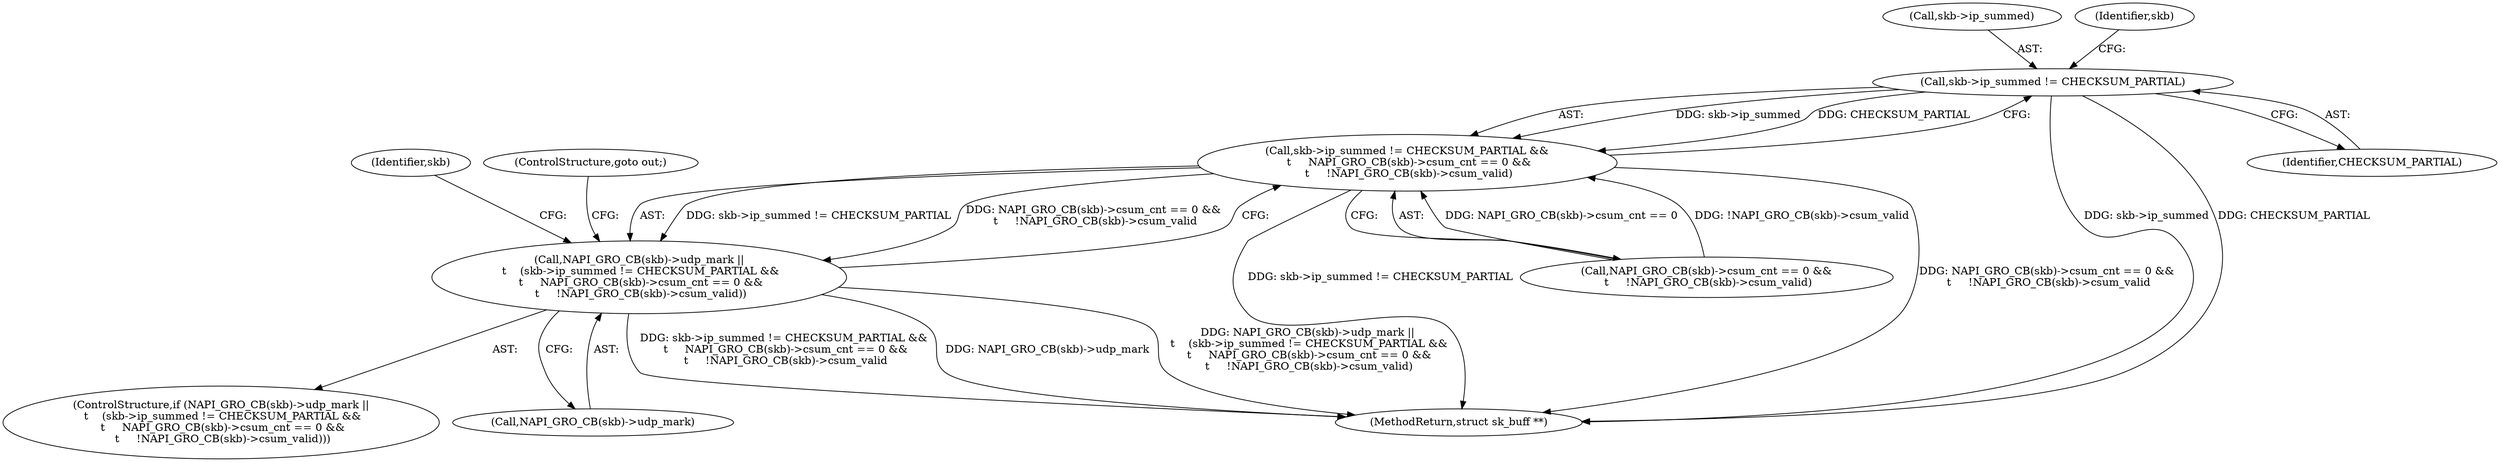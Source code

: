 digraph "0_linux_fac8e0f579695a3ecbc4d3cac369139d7f819971_1@pointer" {
"1000131" [label="(Call,skb->ip_summed != CHECKSUM_PARTIAL)"];
"1000130" [label="(Call,skb->ip_summed != CHECKSUM_PARTIAL &&\n \t     NAPI_GRO_CB(skb)->csum_cnt == 0 &&\n \t     !NAPI_GRO_CB(skb)->csum_valid)"];
"1000125" [label="(Call,NAPI_GRO_CB(skb)->udp_mark ||\n \t    (skb->ip_summed != CHECKSUM_PARTIAL &&\n \t     NAPI_GRO_CB(skb)->csum_cnt == 0 &&\n \t     !NAPI_GRO_CB(skb)->csum_valid))"];
"1000136" [label="(Call,NAPI_GRO_CB(skb)->csum_cnt == 0 &&\n \t     !NAPI_GRO_CB(skb)->csum_valid)"];
"1000131" [label="(Call,skb->ip_summed != CHECKSUM_PARTIAL)"];
"1000130" [label="(Call,skb->ip_summed != CHECKSUM_PARTIAL &&\n \t     NAPI_GRO_CB(skb)->csum_cnt == 0 &&\n \t     !NAPI_GRO_CB(skb)->csum_valid)"];
"1000152" [label="(Identifier,skb)"];
"1000306" [label="(MethodReturn,struct sk_buff **)"];
"1000148" [label="(ControlStructure,goto out;)"];
"1000125" [label="(Call,NAPI_GRO_CB(skb)->udp_mark ||\n \t    (skb->ip_summed != CHECKSUM_PARTIAL &&\n \t     NAPI_GRO_CB(skb)->csum_cnt == 0 &&\n \t     !NAPI_GRO_CB(skb)->csum_valid))"];
"1000124" [label="(ControlStructure,if (NAPI_GRO_CB(skb)->udp_mark ||\n \t    (skb->ip_summed != CHECKSUM_PARTIAL &&\n \t     NAPI_GRO_CB(skb)->csum_cnt == 0 &&\n \t     !NAPI_GRO_CB(skb)->csum_valid)))"];
"1000126" [label="(Call,NAPI_GRO_CB(skb)->udp_mark)"];
"1000132" [label="(Call,skb->ip_summed)"];
"1000135" [label="(Identifier,CHECKSUM_PARTIAL)"];
"1000140" [label="(Identifier,skb)"];
"1000131" -> "1000130"  [label="AST: "];
"1000131" -> "1000135"  [label="CFG: "];
"1000132" -> "1000131"  [label="AST: "];
"1000135" -> "1000131"  [label="AST: "];
"1000140" -> "1000131"  [label="CFG: "];
"1000130" -> "1000131"  [label="CFG: "];
"1000131" -> "1000306"  [label="DDG: skb->ip_summed"];
"1000131" -> "1000306"  [label="DDG: CHECKSUM_PARTIAL"];
"1000131" -> "1000130"  [label="DDG: skb->ip_summed"];
"1000131" -> "1000130"  [label="DDG: CHECKSUM_PARTIAL"];
"1000130" -> "1000125"  [label="AST: "];
"1000130" -> "1000136"  [label="CFG: "];
"1000136" -> "1000130"  [label="AST: "];
"1000125" -> "1000130"  [label="CFG: "];
"1000130" -> "1000306"  [label="DDG: skb->ip_summed != CHECKSUM_PARTIAL"];
"1000130" -> "1000306"  [label="DDG: NAPI_GRO_CB(skb)->csum_cnt == 0 &&\n \t     !NAPI_GRO_CB(skb)->csum_valid"];
"1000130" -> "1000125"  [label="DDG: skb->ip_summed != CHECKSUM_PARTIAL"];
"1000130" -> "1000125"  [label="DDG: NAPI_GRO_CB(skb)->csum_cnt == 0 &&\n \t     !NAPI_GRO_CB(skb)->csum_valid"];
"1000136" -> "1000130"  [label="DDG: NAPI_GRO_CB(skb)->csum_cnt == 0"];
"1000136" -> "1000130"  [label="DDG: !NAPI_GRO_CB(skb)->csum_valid"];
"1000125" -> "1000124"  [label="AST: "];
"1000125" -> "1000126"  [label="CFG: "];
"1000126" -> "1000125"  [label="AST: "];
"1000148" -> "1000125"  [label="CFG: "];
"1000152" -> "1000125"  [label="CFG: "];
"1000125" -> "1000306"  [label="DDG: skb->ip_summed != CHECKSUM_PARTIAL &&\n \t     NAPI_GRO_CB(skb)->csum_cnt == 0 &&\n \t     !NAPI_GRO_CB(skb)->csum_valid"];
"1000125" -> "1000306"  [label="DDG: NAPI_GRO_CB(skb)->udp_mark"];
"1000125" -> "1000306"  [label="DDG: NAPI_GRO_CB(skb)->udp_mark ||\n \t    (skb->ip_summed != CHECKSUM_PARTIAL &&\n \t     NAPI_GRO_CB(skb)->csum_cnt == 0 &&\n \t     !NAPI_GRO_CB(skb)->csum_valid)"];
}
